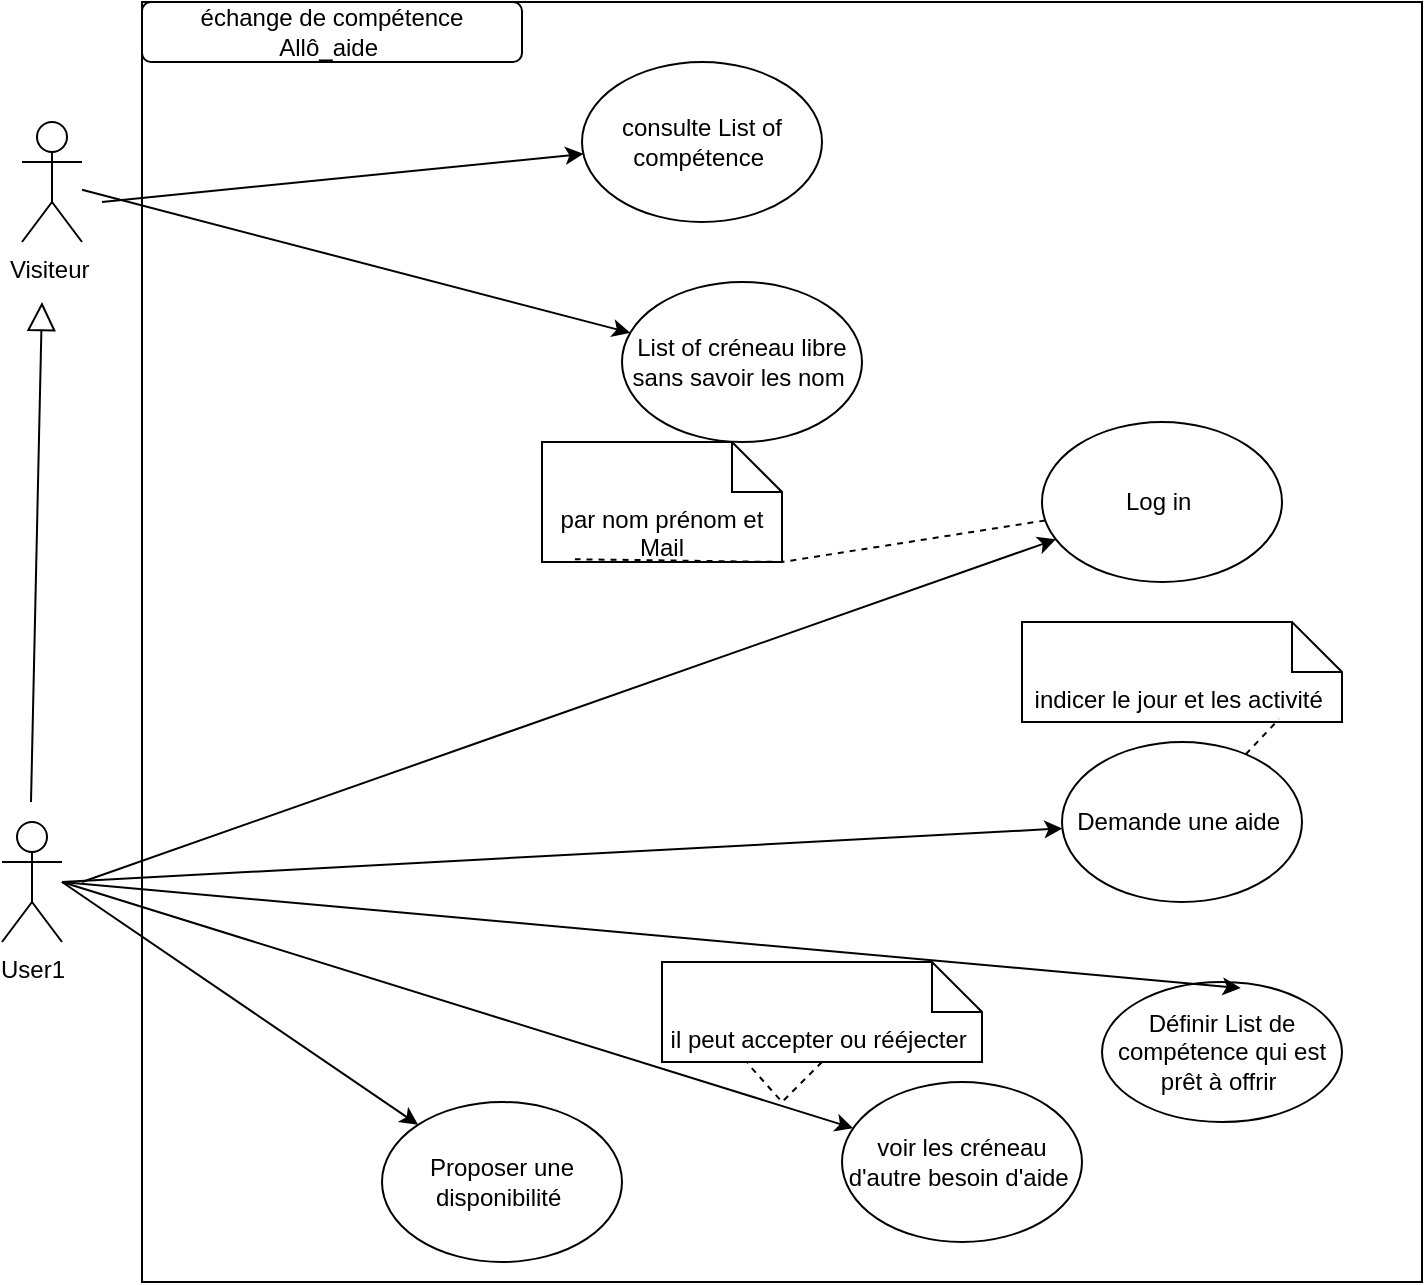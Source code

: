 <mxfile version="24.8.4">
  <diagram name="Page-1" id="v0h-x5uJeZunK1t_41cg">
    <mxGraphModel dx="1050" dy="565" grid="1" gridSize="10" guides="1" tooltips="1" connect="1" arrows="1" fold="1" page="1" pageScale="1" pageWidth="2339" pageHeight="3300" math="0" shadow="0">
      <root>
        <mxCell id="0" />
        <mxCell id="1" parent="0" />
        <mxCell id="qoYR1P2In5owYic7LhhQ-1" value="" style="whiteSpace=wrap;html=1;aspect=fixed;" parent="1" vertex="1">
          <mxGeometry x="260" width="640" height="640" as="geometry" />
        </mxCell>
        <mxCell id="qoYR1P2In5owYic7LhhQ-2" value="Visiteur&amp;nbsp;" style="shape=umlActor;verticalLabelPosition=bottom;verticalAlign=top;html=1;outlineConnect=0;" parent="1" vertex="1">
          <mxGeometry x="200" y="60" width="30" height="60" as="geometry" />
        </mxCell>
        <mxCell id="qoYR1P2In5owYic7LhhQ-3" value="" style="endArrow=classic;html=1;rounded=0;" parent="1" target="qoYR1P2In5owYic7LhhQ-4" edge="1">
          <mxGeometry width="50" height="50" relative="1" as="geometry">
            <mxPoint x="240" y="100" as="sourcePoint" />
            <mxPoint x="380" y="180" as="targetPoint" />
          </mxGeometry>
        </mxCell>
        <mxCell id="qoYR1P2In5owYic7LhhQ-4" value="consulte List of compétence&amp;nbsp;" style="ellipse;whiteSpace=wrap;html=1;" parent="1" vertex="1">
          <mxGeometry x="480" y="30" width="120" height="80" as="geometry" />
        </mxCell>
        <mxCell id="qoYR1P2In5owYic7LhhQ-5" value="List of créneau libre sans savoir les nom&amp;nbsp;" style="ellipse;whiteSpace=wrap;html=1;" parent="1" vertex="1">
          <mxGeometry x="500" y="140" width="120" height="80" as="geometry" />
        </mxCell>
        <mxCell id="qoYR1P2In5owYic7LhhQ-6" value="" style="endArrow=classic;html=1;rounded=0;" parent="1" source="qoYR1P2In5owYic7LhhQ-2" target="qoYR1P2In5owYic7LhhQ-5" edge="1">
          <mxGeometry width="50" height="50" relative="1" as="geometry">
            <mxPoint x="570" y="400" as="sourcePoint" />
            <mxPoint x="620" y="350" as="targetPoint" />
            <Array as="points" />
          </mxGeometry>
        </mxCell>
        <mxCell id="qoYR1P2In5owYic7LhhQ-7" value="User1" style="shape=umlActor;verticalLabelPosition=bottom;verticalAlign=top;html=1;outlineConnect=0;" parent="1" vertex="1">
          <mxGeometry x="190" y="410" width="30" height="60" as="geometry" />
        </mxCell>
        <mxCell id="qoYR1P2In5owYic7LhhQ-9" value="" style="endArrow=classic;html=1;rounded=0;" parent="1" target="qoYR1P2In5owYic7LhhQ-11" edge="1">
          <mxGeometry width="50" height="50" relative="1" as="geometry">
            <mxPoint x="230" y="440" as="sourcePoint" />
            <mxPoint x="310" y="430" as="targetPoint" />
          </mxGeometry>
        </mxCell>
        <mxCell id="qoYR1P2In5owYic7LhhQ-11" value="Log in&amp;nbsp;" style="ellipse;whiteSpace=wrap;html=1;" parent="1" vertex="1">
          <mxGeometry x="710" y="210" width="120" height="80" as="geometry" />
        </mxCell>
        <mxCell id="qoYR1P2In5owYic7LhhQ-12" value="Demande une aide&amp;nbsp;" style="ellipse;whiteSpace=wrap;html=1;" parent="1" vertex="1">
          <mxGeometry x="720" y="370" width="120" height="80" as="geometry" />
        </mxCell>
        <mxCell id="qoYR1P2In5owYic7LhhQ-13" value="" style="endArrow=classic;html=1;rounded=0;" parent="1" target="qoYR1P2In5owYic7LhhQ-12" edge="1">
          <mxGeometry width="50" height="50" relative="1" as="geometry">
            <mxPoint x="220" y="440" as="sourcePoint" />
            <mxPoint x="620" y="350" as="targetPoint" />
          </mxGeometry>
        </mxCell>
        <mxCell id="qoYR1P2In5owYic7LhhQ-14" value="Définir List de compétence qui est prêt à offrir&amp;nbsp;" style="ellipse;whiteSpace=wrap;html=1;direction=south;" parent="1" vertex="1">
          <mxGeometry x="740" y="490" width="120" height="70" as="geometry" />
        </mxCell>
        <mxCell id="qoYR1P2In5owYic7LhhQ-15" value="" style="endArrow=classic;html=1;rounded=0;entryX=0.043;entryY=0.422;entryDx=0;entryDy=0;entryPerimeter=0;" parent="1" target="qoYR1P2In5owYic7LhhQ-14" edge="1">
          <mxGeometry width="50" height="50" relative="1" as="geometry">
            <mxPoint x="220" y="440" as="sourcePoint" />
            <mxPoint x="620" y="350" as="targetPoint" />
          </mxGeometry>
        </mxCell>
        <mxCell id="qoYR1P2In5owYic7LhhQ-17" value="" style="endArrow=block;endFill=0;endSize=12;html=1;rounded=0;" parent="1" edge="1">
          <mxGeometry width="160" relative="1" as="geometry">
            <mxPoint x="204.5" y="400" as="sourcePoint" />
            <mxPoint x="210" y="150" as="targetPoint" />
          </mxGeometry>
        </mxCell>
        <mxCell id="qoYR1P2In5owYic7LhhQ-18" value="échange de compétence&lt;div&gt;Allô_aide&amp;nbsp;&lt;/div&gt;" style="rounded=1;whiteSpace=wrap;html=1;" parent="1" vertex="1">
          <mxGeometry x="260" width="190" height="30" as="geometry" />
        </mxCell>
        <mxCell id="qoYR1P2In5owYic7LhhQ-19" value="par nom prénom et Mail" style="shape=note2;boundedLbl=1;whiteSpace=wrap;html=1;size=25;verticalAlign=top;align=center;" parent="1" vertex="1">
          <mxGeometry x="460" y="220" width="120" height="60" as="geometry" />
        </mxCell>
        <mxCell id="qoYR1P2In5owYic7LhhQ-20" value="" style="endArrow=none;dashed=1;html=1;rounded=0;entryX=0.137;entryY=0.977;entryDx=0;entryDy=0;entryPerimeter=0;" parent="1" target="qoYR1P2In5owYic7LhhQ-19" edge="1" source="qoYR1P2In5owYic7LhhQ-11">
          <mxGeometry width="50" height="50" relative="1" as="geometry">
            <mxPoint x="480" y="400" as="sourcePoint" />
            <mxPoint x="485" y="390" as="targetPoint" />
            <Array as="points">
              <mxPoint x="580" y="280" />
            </Array>
          </mxGeometry>
        </mxCell>
        <mxCell id="qoYR1P2In5owYic7LhhQ-21" value="voir les créneau d&#39;autre besoin d&#39;aide&amp;nbsp;" style="ellipse;whiteSpace=wrap;html=1;" parent="1" vertex="1">
          <mxGeometry x="610" y="540" width="120" height="80" as="geometry" />
        </mxCell>
        <mxCell id="qoYR1P2In5owYic7LhhQ-22" value="" style="endArrow=classic;html=1;rounded=0;" parent="1" target="qoYR1P2In5owYic7LhhQ-21" edge="1">
          <mxGeometry width="50" height="50" relative="1" as="geometry">
            <mxPoint x="220" y="440" as="sourcePoint" />
            <mxPoint x="600" y="350" as="targetPoint" />
          </mxGeometry>
        </mxCell>
        <mxCell id="Zc2OePqAMxO-LDyz2nVQ-3" value="Proposer une disponibilité&amp;nbsp;" style="ellipse;whiteSpace=wrap;html=1;" vertex="1" parent="1">
          <mxGeometry x="380" y="550" width="120" height="80" as="geometry" />
        </mxCell>
        <mxCell id="Zc2OePqAMxO-LDyz2nVQ-4" value="" style="endArrow=classic;html=1;rounded=0;" edge="1" parent="1" target="Zc2OePqAMxO-LDyz2nVQ-3">
          <mxGeometry width="50" height="50" relative="1" as="geometry">
            <mxPoint x="220" y="440" as="sourcePoint" />
            <mxPoint x="560" y="370" as="targetPoint" />
          </mxGeometry>
        </mxCell>
        <mxCell id="Zc2OePqAMxO-LDyz2nVQ-5" value="indicer le jour et les activité&amp;nbsp;" style="shape=note2;boundedLbl=1;whiteSpace=wrap;html=1;size=25;verticalAlign=top;align=center;" vertex="1" parent="1">
          <mxGeometry x="700" y="310" width="160" height="50" as="geometry" />
        </mxCell>
        <mxCell id="Zc2OePqAMxO-LDyz2nVQ-6" value="" style="endArrow=none;dashed=1;html=1;rounded=0;entryX=0.803;entryY=0.972;entryDx=0;entryDy=0;entryPerimeter=0;" edge="1" parent="1" source="qoYR1P2In5owYic7LhhQ-12" target="Zc2OePqAMxO-LDyz2nVQ-5">
          <mxGeometry width="50" height="50" relative="1" as="geometry">
            <mxPoint x="650" y="500" as="sourcePoint" />
            <mxPoint x="516" y="389" as="targetPoint" />
            <Array as="points" />
          </mxGeometry>
        </mxCell>
        <mxCell id="Zc2OePqAMxO-LDyz2nVQ-10" value="il peut accepter ou rééjecter&amp;nbsp;" style="shape=note2;boundedLbl=1;whiteSpace=wrap;html=1;size=25;verticalAlign=top;align=center;" vertex="1" parent="1">
          <mxGeometry x="520" y="480" width="160" height="50" as="geometry" />
        </mxCell>
        <mxCell id="Zc2OePqAMxO-LDyz2nVQ-12" value="" style="endArrow=none;dashed=1;html=1;rounded=0;entryX=0.267;entryY=1.012;entryDx=0;entryDy=0;entryPerimeter=0;exitX=0.5;exitY=1;exitDx=0;exitDy=0;exitPerimeter=0;" edge="1" parent="1" source="Zc2OePqAMxO-LDyz2nVQ-10" target="Zc2OePqAMxO-LDyz2nVQ-10">
          <mxGeometry width="50" height="50" relative="1" as="geometry">
            <mxPoint x="822" y="386" as="sourcePoint" />
            <mxPoint x="838" y="369" as="targetPoint" />
            <Array as="points">
              <mxPoint x="580" y="550" />
            </Array>
          </mxGeometry>
        </mxCell>
      </root>
    </mxGraphModel>
  </diagram>
</mxfile>
